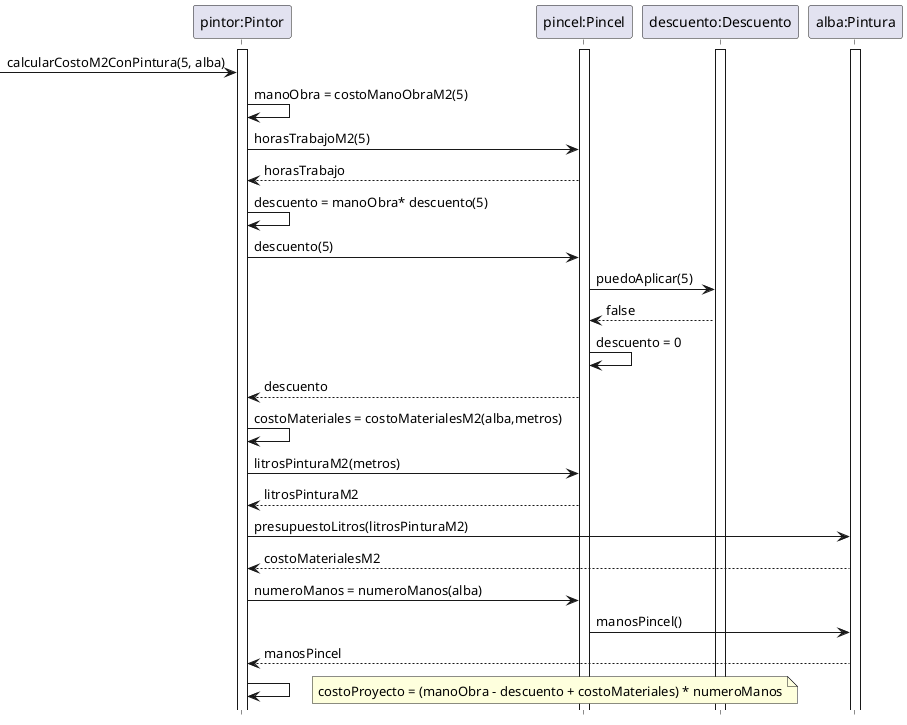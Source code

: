 @startuml calcularCostoM2ConPintura
    hide footbox
    skinparam classAttributeIconSize 0

    activate "pintor:Pintor"
    activate "pincel:Pincel"
    activate "descuento:Descuento"
    activate "alba:Pintura"

    -> "pintor:Pintor": calcularCostoM2ConPintura(5, alba)
    
    "pintor:Pintor" -> "pintor:Pintor": manoObra = costoManoObraM2(5)
    "pintor:Pintor" -> "pincel:Pincel": horasTrabajoM2(5)
    "pincel:Pincel" --> "pintor:Pintor": horasTrabajo

    "pintor:Pintor" -> "pintor:Pintor": descuento = manoObra* descuento(5)
    "pintor:Pintor" -> "pincel:Pincel": descuento(5)
    "pincel:Pincel" -> "descuento:Descuento": puedoAplicar(5)
    "descuento:Descuento" --> "pincel:Pincel": false 
    "pincel:Pincel" -> "pincel:Pincel" : descuento = 0
    "pincel:Pincel" --> "pintor:Pintor": descuento

    "pintor:Pintor" -> "pintor:Pintor": costoMateriales = costoMaterialesM2(alba,metros)
    "pintor:Pintor" -> "pincel:Pincel": litrosPinturaM2(metros)
    "pincel:Pincel" --> "pintor:Pintor": litrosPinturaM2
    "pintor:Pintor" -> "alba:Pintura": presupuestoLitros(litrosPinturaM2)
    "alba:Pintura" --> "pintor:Pintor": costoMaterialesM2

    "pintor:Pintor" -> "pincel:Pincel": numeroManos = numeroManos(alba)
    "pincel:Pincel" -> "alba:Pintura": manosPincel()
    "alba:Pintura" --> "pintor:Pintor": manosPincel

    "pintor:Pintor" -> "pintor:Pintor"
    note right: costoProyecto = (manoObra - descuento + costoMateriales) * numeroManos
    
@enduml